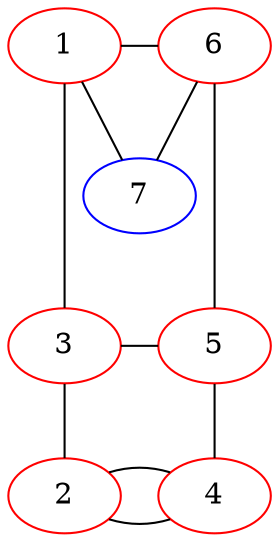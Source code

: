 graph {
    1 -- 6;
    1 -- 7;
    6 -- 7;
    1 -- 3 [minlen=2];
    6 -- 5 [minlen=2];
    2 -- 3;
    2 -- 4 -- 2;
    3 -- 5;
    4 -- 5;
    {
        rank="min";
        1;
        6;
    }
    {
        rank="same";
        3;
        5;
    }
    {
        rank="max";
        2;
        4;
    }
    1 [color="red"];
    2 [color="red"];
    3 [color="red"];
    4 [color="red"];
    5 [color="red"];
    6 [color="red"];
    7 [color="blue"];
}
